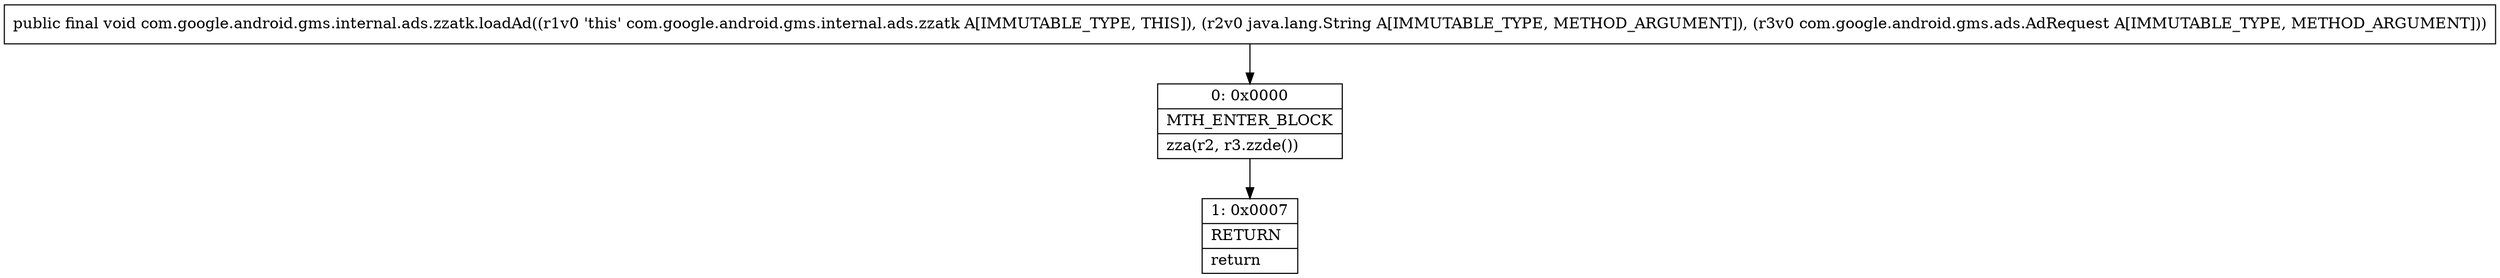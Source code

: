 digraph "CFG forcom.google.android.gms.internal.ads.zzatk.loadAd(Ljava\/lang\/String;Lcom\/google\/android\/gms\/ads\/AdRequest;)V" {
Node_0 [shape=record,label="{0\:\ 0x0000|MTH_ENTER_BLOCK\l|zza(r2, r3.zzde())\l}"];
Node_1 [shape=record,label="{1\:\ 0x0007|RETURN\l|return\l}"];
MethodNode[shape=record,label="{public final void com.google.android.gms.internal.ads.zzatk.loadAd((r1v0 'this' com.google.android.gms.internal.ads.zzatk A[IMMUTABLE_TYPE, THIS]), (r2v0 java.lang.String A[IMMUTABLE_TYPE, METHOD_ARGUMENT]), (r3v0 com.google.android.gms.ads.AdRequest A[IMMUTABLE_TYPE, METHOD_ARGUMENT])) }"];
MethodNode -> Node_0;
Node_0 -> Node_1;
}

